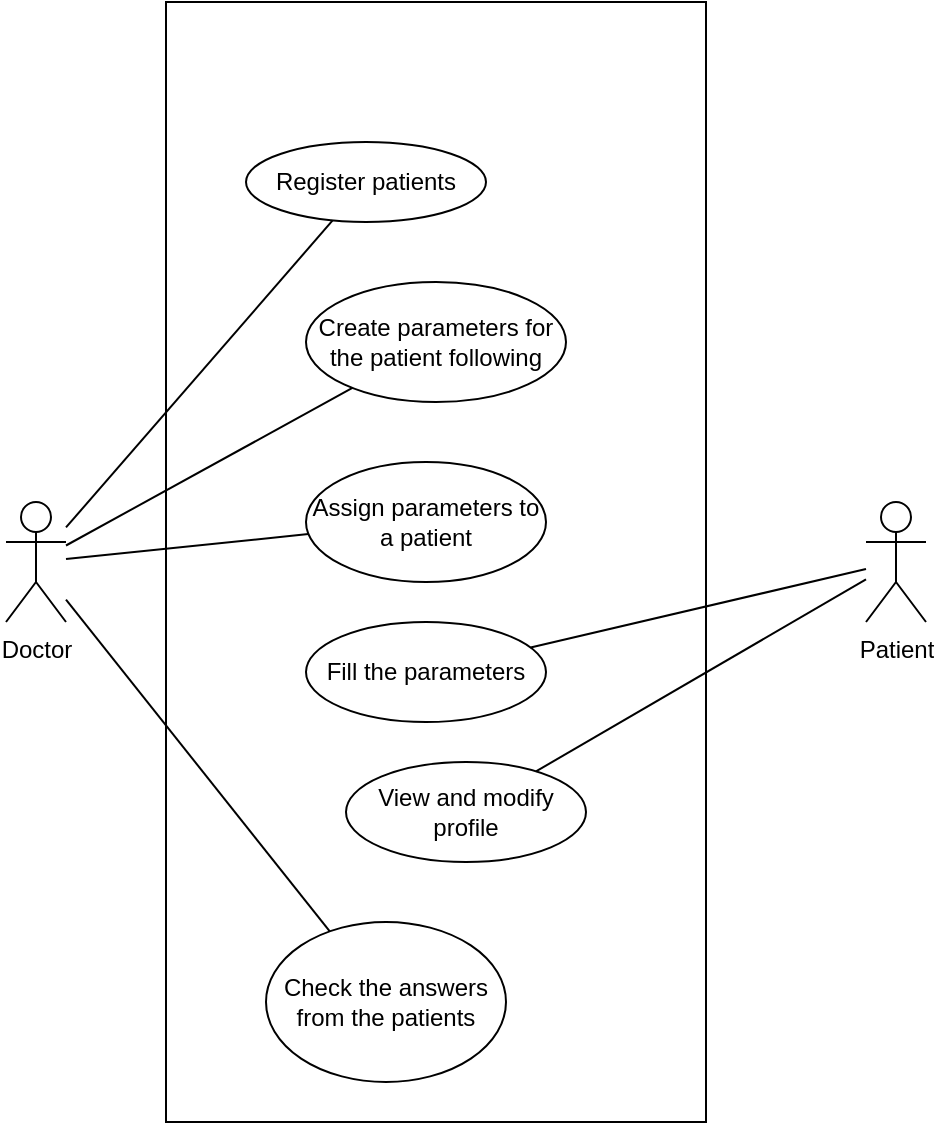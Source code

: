 <mxfile version="16.5.2" type="device"><diagram id="MibJ1fmJKx_m6sZaZ86g" name="Page-1"><mxGraphModel dx="1422" dy="794" grid="1" gridSize="10" guides="1" tooltips="0" connect="1" arrows="1" fold="1" page="1" pageScale="1" pageWidth="827" pageHeight="1169" math="0" shadow="0"><root><mxCell id="0"/><mxCell id="1" parent="0"/><mxCell id="p3sudswjq4asu2mqXS1y-1" value="" style="rounded=0;whiteSpace=wrap;html=1;" parent="1" vertex="1"><mxGeometry x="130" y="100" width="270" height="560" as="geometry"/></mxCell><mxCell id="p3sudswjq4asu2mqXS1y-2" value="Doctor" style="shape=umlActor;verticalLabelPosition=bottom;verticalAlign=top;html=1;outlineConnect=0;" parent="1" vertex="1"><mxGeometry x="50" y="350" width="30" height="60" as="geometry"/></mxCell><mxCell id="p3sudswjq4asu2mqXS1y-3" value="Patient" style="shape=umlActor;verticalLabelPosition=bottom;verticalAlign=top;html=1;outlineConnect=0;" parent="1" vertex="1"><mxGeometry x="480" y="350" width="30" height="60" as="geometry"/></mxCell><mxCell id="p3sudswjq4asu2mqXS1y-4" value="Register patients" style="ellipse;whiteSpace=wrap;html=1;" parent="1" vertex="1"><mxGeometry x="170" y="170" width="120" height="40" as="geometry"/></mxCell><mxCell id="p3sudswjq4asu2mqXS1y-5" value="Create parameters for the patient following" style="ellipse;whiteSpace=wrap;html=1;" parent="1" vertex="1"><mxGeometry x="200" y="240" width="130" height="60" as="geometry"/></mxCell><mxCell id="p3sudswjq4asu2mqXS1y-6" value="Assign parameters to a patient" style="ellipse;whiteSpace=wrap;html=1;" parent="1" vertex="1"><mxGeometry x="200" y="330" width="120" height="60" as="geometry"/></mxCell><mxCell id="p3sudswjq4asu2mqXS1y-7" value="Fill the parameters" style="ellipse;whiteSpace=wrap;html=1;" parent="1" vertex="1"><mxGeometry x="200" y="410" width="120" height="50" as="geometry"/></mxCell><mxCell id="p3sudswjq4asu2mqXS1y-8" value="View and modify profile" style="ellipse;whiteSpace=wrap;html=1;" parent="1" vertex="1"><mxGeometry x="220" y="480" width="120" height="50" as="geometry"/></mxCell><mxCell id="p3sudswjq4asu2mqXS1y-9" value="" style="endArrow=none;html=1;rounded=0;" parent="1" source="p3sudswjq4asu2mqXS1y-2" target="p3sudswjq4asu2mqXS1y-4" edge="1"><mxGeometry width="50" height="50" relative="1" as="geometry"><mxPoint x="260" y="450" as="sourcePoint"/><mxPoint x="310" y="400" as="targetPoint"/></mxGeometry></mxCell><mxCell id="p3sudswjq4asu2mqXS1y-11" value="" style="endArrow=none;html=1;rounded=0;" parent="1" source="p3sudswjq4asu2mqXS1y-2" target="p3sudswjq4asu2mqXS1y-5" edge="1"><mxGeometry width="50" height="50" relative="1" as="geometry"><mxPoint x="260" y="450" as="sourcePoint"/><mxPoint x="310" y="400" as="targetPoint"/></mxGeometry></mxCell><mxCell id="p3sudswjq4asu2mqXS1y-13" value="" style="endArrow=none;html=1;rounded=0;" parent="1" source="p3sudswjq4asu2mqXS1y-2" target="p3sudswjq4asu2mqXS1y-6" edge="1"><mxGeometry width="50" height="50" relative="1" as="geometry"><mxPoint x="260" y="450" as="sourcePoint"/><mxPoint x="310" y="400" as="targetPoint"/></mxGeometry></mxCell><mxCell id="p3sudswjq4asu2mqXS1y-14" value="" style="endArrow=none;html=1;rounded=0;" parent="1" source="p3sudswjq4asu2mqXS1y-3" target="p3sudswjq4asu2mqXS1y-7" edge="1"><mxGeometry width="50" height="50" relative="1" as="geometry"><mxPoint x="260" y="450" as="sourcePoint"/><mxPoint x="310" y="400" as="targetPoint"/></mxGeometry></mxCell><mxCell id="p3sudswjq4asu2mqXS1y-15" value="" style="endArrow=none;html=1;rounded=0;" parent="1" source="p3sudswjq4asu2mqXS1y-8" target="p3sudswjq4asu2mqXS1y-3" edge="1"><mxGeometry width="50" height="50" relative="1" as="geometry"><mxPoint x="260" y="450" as="sourcePoint"/><mxPoint x="310" y="400" as="targetPoint"/></mxGeometry></mxCell><mxCell id="VpcrkkzRBZEO5WZcm3cZ-3" value="Check the answers from the patients" style="ellipse;whiteSpace=wrap;html=1;" vertex="1" parent="1"><mxGeometry x="180" y="560" width="120" height="80" as="geometry"/></mxCell><mxCell id="VpcrkkzRBZEO5WZcm3cZ-4" value="" style="endArrow=none;html=1;rounded=0;" edge="1" parent="1" source="p3sudswjq4asu2mqXS1y-2" target="VpcrkkzRBZEO5WZcm3cZ-3"><mxGeometry width="50" height="50" relative="1" as="geometry"><mxPoint x="390" y="410" as="sourcePoint"/><mxPoint x="440" y="360" as="targetPoint"/></mxGeometry></mxCell></root></mxGraphModel></diagram></mxfile>